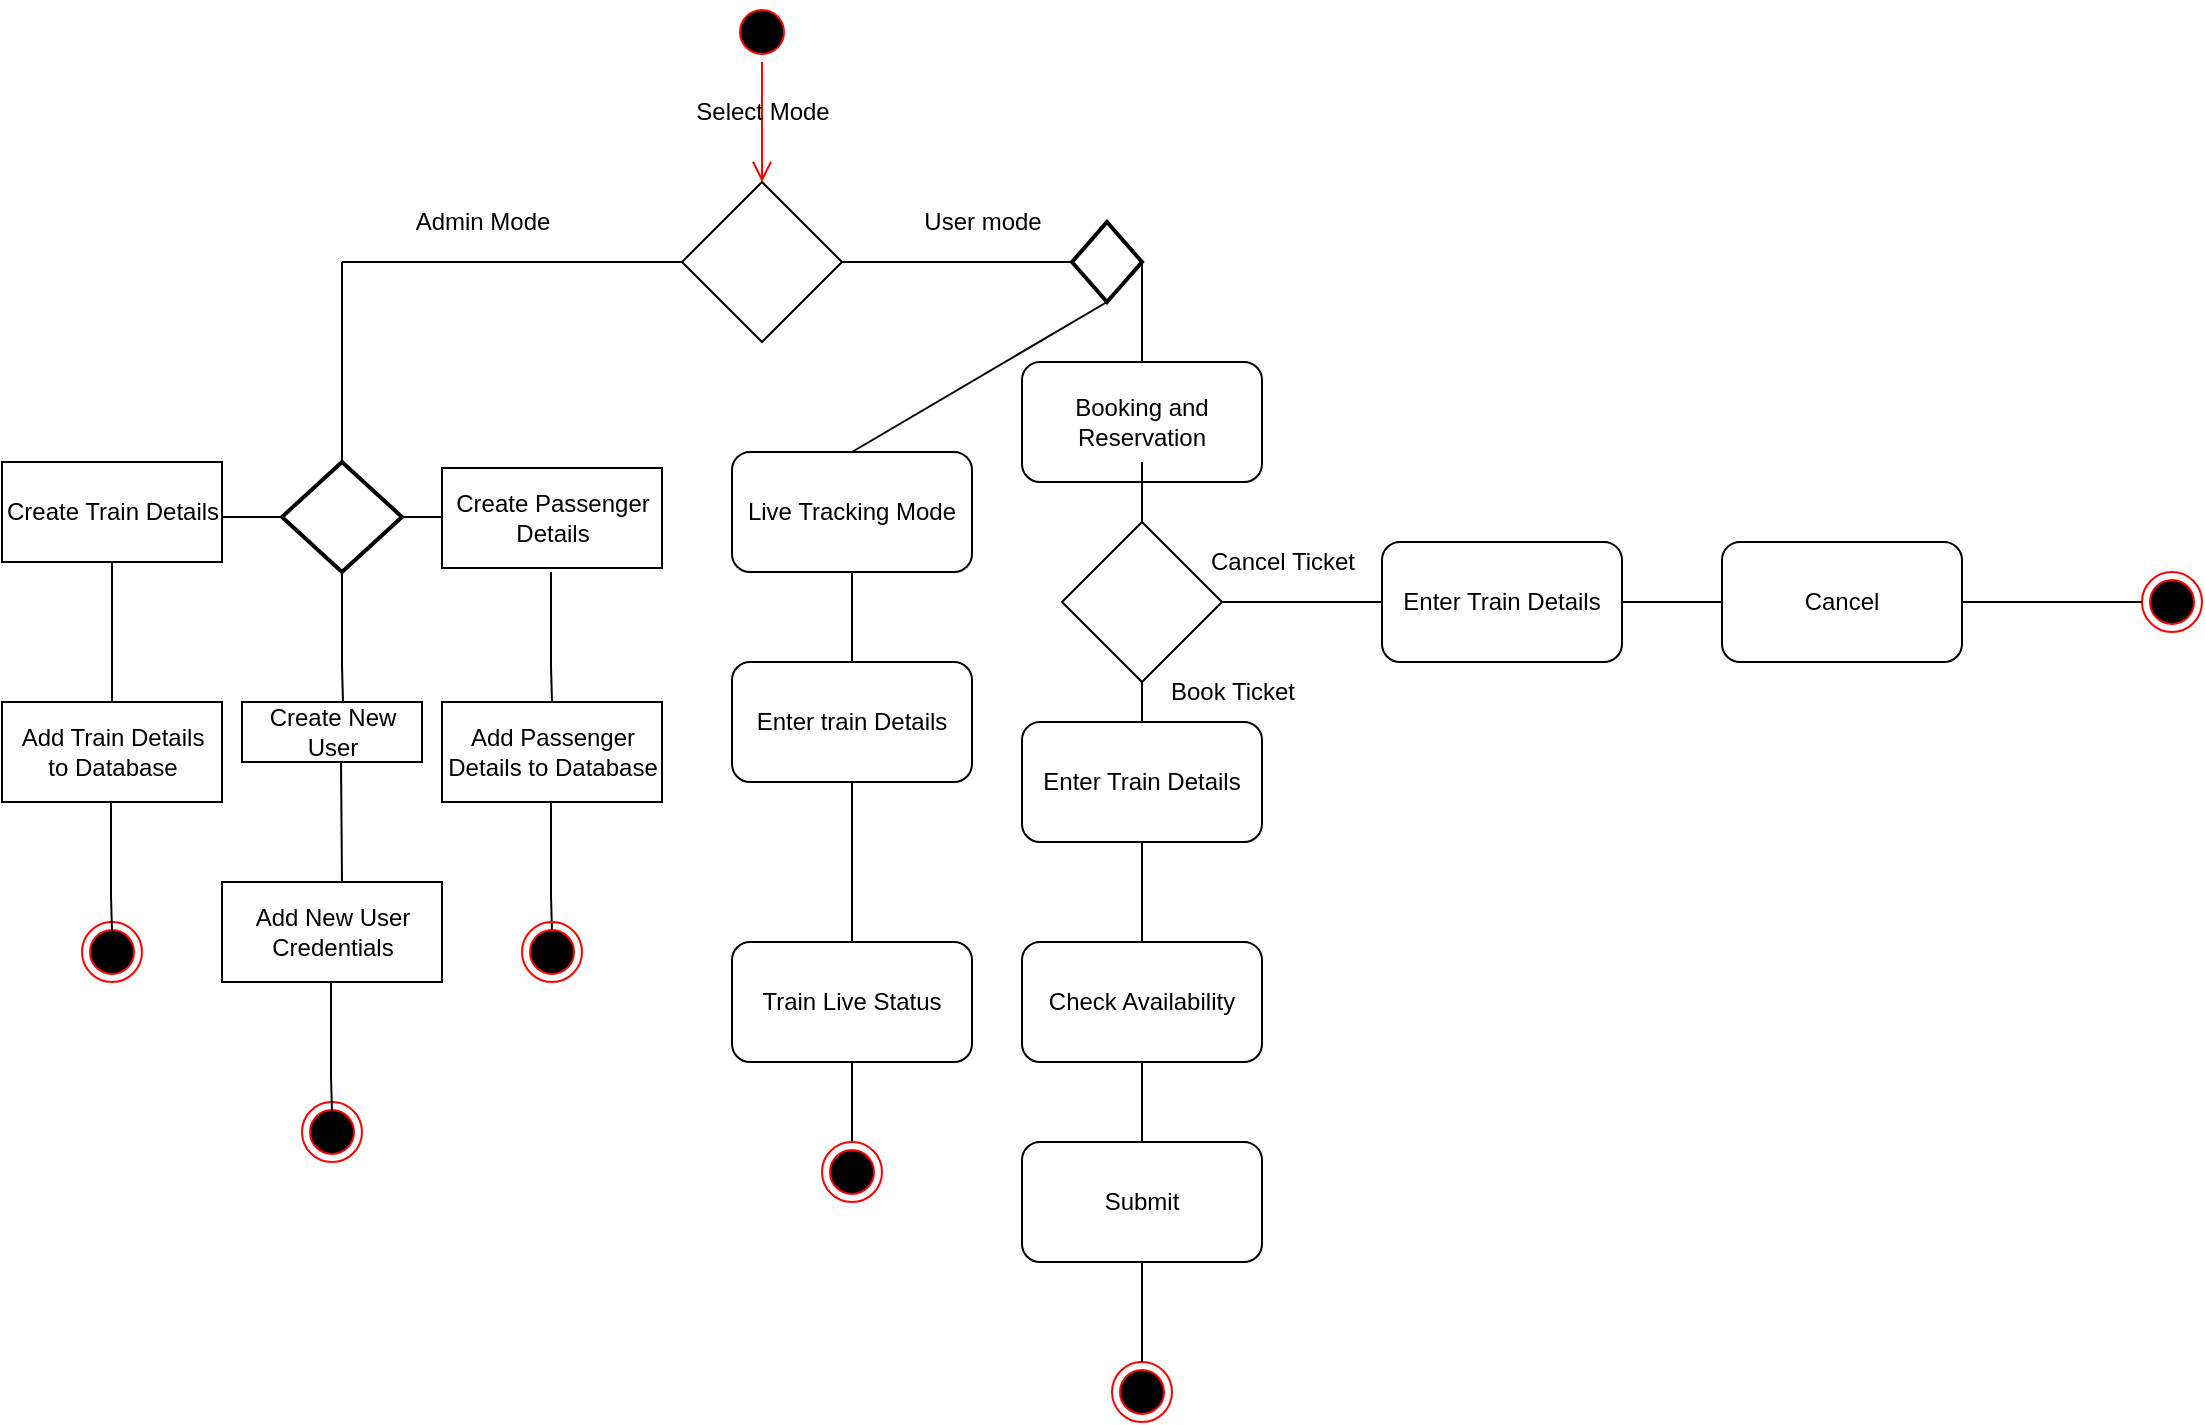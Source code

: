 <mxfile version="20.7.2" type="device"><diagram id="OGbTBXCRPbTNKmV93uHc" name="Page-1"><mxGraphModel dx="794" dy="509" grid="1" gridSize="10" guides="1" tooltips="1" connect="1" arrows="1" fold="1" page="1" pageScale="1" pageWidth="850" pageHeight="1100" math="0" shadow="0"><root><mxCell id="0"/><mxCell id="1" parent="0"/><mxCell id="kabS66B_8u4Qb5QH0203-1" value="" style="ellipse;html=1;shape=startState;fillColor=#000000;strokeColor=#ff0000;" parent="1" vertex="1"><mxGeometry x="395" y="310" width="30" height="30" as="geometry"/></mxCell><mxCell id="kabS66B_8u4Qb5QH0203-2" value="" style="edgeStyle=orthogonalEdgeStyle;html=1;verticalAlign=bottom;endArrow=open;endSize=8;strokeColor=#ff0000;rounded=0;" parent="1" source="kabS66B_8u4Qb5QH0203-1" edge="1"><mxGeometry relative="1" as="geometry"><mxPoint x="410" y="400" as="targetPoint"/></mxGeometry></mxCell><mxCell id="kabS66B_8u4Qb5QH0203-3" value="" style="rhombus;whiteSpace=wrap;html=1;" parent="1" vertex="1"><mxGeometry x="370" y="400" width="80" height="80" as="geometry"/></mxCell><mxCell id="kabS66B_8u4Qb5QH0203-5" value="Live Tracking Mode" style="rounded=1;whiteSpace=wrap;html=1;" parent="1" vertex="1"><mxGeometry x="395" y="535" width="120" height="60" as="geometry"/></mxCell><mxCell id="kabS66B_8u4Qb5QH0203-6" value="Booking and Reservation" style="rounded=1;whiteSpace=wrap;html=1;" parent="1" vertex="1"><mxGeometry x="540" y="490" width="120" height="60" as="geometry"/></mxCell><mxCell id="kabS66B_8u4Qb5QH0203-7" value="Enter train Details" style="rounded=1;whiteSpace=wrap;html=1;" parent="1" vertex="1"><mxGeometry x="395" y="640" width="120" height="60" as="geometry"/></mxCell><mxCell id="kabS66B_8u4Qb5QH0203-8" value="Enter Train Details" style="rounded=1;whiteSpace=wrap;html=1;" parent="1" vertex="1"><mxGeometry x="540" y="670" width="120" height="60" as="geometry"/></mxCell><mxCell id="kabS66B_8u4Qb5QH0203-9" value="" style="rhombus;whiteSpace=wrap;html=1;" parent="1" vertex="1"><mxGeometry x="560" y="570" width="80" height="80" as="geometry"/></mxCell><mxCell id="kabS66B_8u4Qb5QH0203-11" value="Train Live Status" style="rounded=1;whiteSpace=wrap;html=1;" parent="1" vertex="1"><mxGeometry x="395" y="780" width="120" height="60" as="geometry"/></mxCell><mxCell id="kabS66B_8u4Qb5QH0203-12" value="Check Availability" style="rounded=1;whiteSpace=wrap;html=1;" parent="1" vertex="1"><mxGeometry x="540" y="780" width="120" height="60" as="geometry"/></mxCell><mxCell id="kabS66B_8u4Qb5QH0203-13" value="Submit" style="rounded=1;whiteSpace=wrap;html=1;" parent="1" vertex="1"><mxGeometry x="540" y="880" width="120" height="60" as="geometry"/></mxCell><mxCell id="kabS66B_8u4Qb5QH0203-14" value="Enter Train Details" style="rounded=1;whiteSpace=wrap;html=1;" parent="1" vertex="1"><mxGeometry x="720" y="580" width="120" height="60" as="geometry"/></mxCell><mxCell id="kabS66B_8u4Qb5QH0203-15" value="Cancel" style="rounded=1;whiteSpace=wrap;html=1;" parent="1" vertex="1"><mxGeometry x="890" y="580" width="120" height="60" as="geometry"/></mxCell><mxCell id="kabS66B_8u4Qb5QH0203-19" value="" style="endArrow=none;html=1;rounded=0;entryX=0;entryY=0.5;entryDx=0;entryDy=0;" parent="1" target="kabS66B_8u4Qb5QH0203-3" edge="1"><mxGeometry width="50" height="50" relative="1" as="geometry"><mxPoint x="200" y="440" as="sourcePoint"/><mxPoint x="250" y="390" as="targetPoint"/></mxGeometry></mxCell><mxCell id="kabS66B_8u4Qb5QH0203-21" value="" style="endArrow=none;html=1;rounded=0;exitX=0.5;exitY=0;exitDx=0;exitDy=0;entryX=0.5;entryY=1;entryDx=0;entryDy=0;" parent="1" source="kabS66B_8u4Qb5QH0203-7" edge="1" target="kabS66B_8u4Qb5QH0203-5"><mxGeometry width="50" height="50" relative="1" as="geometry"><mxPoint x="150" y="590" as="sourcePoint"/><mxPoint x="200" y="540" as="targetPoint"/></mxGeometry></mxCell><mxCell id="kabS66B_8u4Qb5QH0203-24" value="" style="endArrow=none;html=1;rounded=0;exitX=0.5;exitY=0;exitDx=0;exitDy=0;entryX=0.5;entryY=1;entryDx=0;entryDy=0;" parent="1" source="kabS66B_8u4Qb5QH0203-11" edge="1" target="kabS66B_8u4Qb5QH0203-7"><mxGeometry width="50" height="50" relative="1" as="geometry"><mxPoint x="150" y="820" as="sourcePoint"/><mxPoint x="200" y="770" as="targetPoint"/></mxGeometry></mxCell><mxCell id="kabS66B_8u4Qb5QH0203-25" value="" style="endArrow=none;html=1;rounded=0;" parent="1" edge="1"><mxGeometry width="50" height="50" relative="1" as="geometry"><mxPoint x="450" y="440" as="sourcePoint"/><mxPoint x="600" y="440" as="targetPoint"/></mxGeometry></mxCell><mxCell id="kabS66B_8u4Qb5QH0203-26" value="" style="endArrow=none;html=1;rounded=0;exitX=0.5;exitY=0;exitDx=0;exitDy=0;" parent="1" source="kabS66B_8u4Qb5QH0203-6" edge="1"><mxGeometry width="50" height="50" relative="1" as="geometry"><mxPoint x="550" y="490" as="sourcePoint"/><mxPoint x="600" y="440" as="targetPoint"/></mxGeometry></mxCell><mxCell id="kabS66B_8u4Qb5QH0203-27" value="" style="endArrow=none;html=1;rounded=0;exitX=0.5;exitY=0;exitDx=0;exitDy=0;" parent="1" source="kabS66B_8u4Qb5QH0203-9" edge="1"><mxGeometry width="50" height="50" relative="1" as="geometry"><mxPoint x="550" y="590" as="sourcePoint"/><mxPoint x="600" y="540" as="targetPoint"/></mxGeometry></mxCell><mxCell id="kabS66B_8u4Qb5QH0203-28" value="" style="endArrow=none;html=1;rounded=0;exitX=0.5;exitY=0;exitDx=0;exitDy=0;" parent="1" source="kabS66B_8u4Qb5QH0203-8" edge="1"><mxGeometry width="50" height="50" relative="1" as="geometry"><mxPoint x="550" y="700" as="sourcePoint"/><mxPoint x="600" y="650" as="targetPoint"/></mxGeometry></mxCell><mxCell id="kabS66B_8u4Qb5QH0203-29" value="" style="endArrow=none;html=1;rounded=0;entryX=0;entryY=0.5;entryDx=0;entryDy=0;" parent="1" target="kabS66B_8u4Qb5QH0203-14" edge="1"><mxGeometry width="50" height="50" relative="1" as="geometry"><mxPoint x="640" y="610" as="sourcePoint"/><mxPoint x="710" y="610" as="targetPoint"/></mxGeometry></mxCell><mxCell id="kabS66B_8u4Qb5QH0203-30" value="" style="endArrow=none;html=1;rounded=0;entryX=0;entryY=0.5;entryDx=0;entryDy=0;" parent="1" target="kabS66B_8u4Qb5QH0203-15" edge="1"><mxGeometry width="50" height="50" relative="1" as="geometry"><mxPoint x="840" y="610" as="sourcePoint"/><mxPoint x="890" y="560" as="targetPoint"/></mxGeometry></mxCell><mxCell id="kabS66B_8u4Qb5QH0203-31" value="" style="endArrow=none;html=1;rounded=0;exitX=0.5;exitY=0;exitDx=0;exitDy=0;" parent="1" source="kabS66B_8u4Qb5QH0203-12" edge="1"><mxGeometry width="50" height="50" relative="1" as="geometry"><mxPoint x="550" y="780" as="sourcePoint"/><mxPoint x="600" y="730" as="targetPoint"/></mxGeometry></mxCell><mxCell id="kabS66B_8u4Qb5QH0203-32" value="" style="endArrow=none;html=1;rounded=0;exitX=0.5;exitY=0;exitDx=0;exitDy=0;" parent="1" source="kabS66B_8u4Qb5QH0203-13" edge="1"><mxGeometry width="50" height="50" relative="1" as="geometry"><mxPoint x="600" y="870" as="sourcePoint"/><mxPoint x="600" y="840" as="targetPoint"/></mxGeometry></mxCell><mxCell id="kabS66B_8u4Qb5QH0203-33" value="" style="ellipse;html=1;shape=endState;fillColor=#000000;strokeColor=#ff0000;" parent="1" vertex="1"><mxGeometry x="585" y="990" width="30" height="30" as="geometry"/></mxCell><mxCell id="kabS66B_8u4Qb5QH0203-34" value="" style="ellipse;html=1;shape=endState;fillColor=#000000;strokeColor=#ff0000;" parent="1" vertex="1"><mxGeometry x="1100" y="595" width="30" height="30" as="geometry"/></mxCell><mxCell id="kabS66B_8u4Qb5QH0203-35" value="" style="ellipse;html=1;shape=endState;fillColor=#000000;strokeColor=#ff0000;" parent="1" vertex="1"><mxGeometry x="70" y="770" width="30" height="30" as="geometry"/></mxCell><mxCell id="kabS66B_8u4Qb5QH0203-38" value="" style="endArrow=none;html=1;rounded=0;entryX=0;entryY=0.5;entryDx=0;entryDy=0;" parent="1" target="kabS66B_8u4Qb5QH0203-34" edge="1"><mxGeometry width="50" height="50" relative="1" as="geometry"><mxPoint x="1010" y="610" as="sourcePoint"/><mxPoint x="1060" y="560" as="targetPoint"/></mxGeometry></mxCell><mxCell id="kabS66B_8u4Qb5QH0203-39" value="" style="endArrow=none;html=1;rounded=0;exitX=0.5;exitY=0;exitDx=0;exitDy=0;" parent="1" source="kabS66B_8u4Qb5QH0203-33" edge="1"><mxGeometry width="50" height="50" relative="1" as="geometry"><mxPoint x="550" y="990" as="sourcePoint"/><mxPoint x="600" y="940" as="targetPoint"/></mxGeometry></mxCell><mxCell id="kabS66B_8u4Qb5QH0203-41" value="Select Mode" style="text;html=1;align=center;verticalAlign=middle;resizable=0;points=[];autosize=1;strokeColor=none;fillColor=none;" parent="1" vertex="1"><mxGeometry x="365" y="350" width="90" height="30" as="geometry"/></mxCell><mxCell id="kabS66B_8u4Qb5QH0203-42" value="Admin Mode" style="text;html=1;align=center;verticalAlign=middle;resizable=0;points=[];autosize=1;strokeColor=none;fillColor=none;" parent="1" vertex="1"><mxGeometry x="225" y="405" width="90" height="30" as="geometry"/></mxCell><mxCell id="kabS66B_8u4Qb5QH0203-43" value="User mode" style="text;html=1;align=center;verticalAlign=middle;resizable=0;points=[];autosize=1;strokeColor=none;fillColor=none;" parent="1" vertex="1"><mxGeometry x="480" y="405" width="80" height="30" as="geometry"/></mxCell><mxCell id="kabS66B_8u4Qb5QH0203-44" value="Cancel Ticket" style="text;html=1;align=center;verticalAlign=middle;resizable=0;points=[];autosize=1;strokeColor=none;fillColor=none;" parent="1" vertex="1"><mxGeometry x="620" y="575" width="100" height="30" as="geometry"/></mxCell><mxCell id="kabS66B_8u4Qb5QH0203-45" value="Book Ticket" style="text;html=1;align=center;verticalAlign=middle;resizable=0;points=[];autosize=1;strokeColor=none;fillColor=none;" parent="1" vertex="1"><mxGeometry x="600" y="640" width="90" height="30" as="geometry"/></mxCell><mxCell id="46OZBM1BfYMxHyp6tA6t-1" value="" style="endArrow=none;html=1;rounded=0;exitX=0.5;exitY=0;exitDx=0;exitDy=0;exitPerimeter=0;" edge="1" parent="1" source="46OZBM1BfYMxHyp6tA6t-6"><mxGeometry width="50" height="50" relative="1" as="geometry"><mxPoint x="200" y="480" as="sourcePoint"/><mxPoint x="200" y="440" as="targetPoint"/><Array as="points"><mxPoint x="200" y="440"/></Array></mxGeometry></mxCell><mxCell id="46OZBM1BfYMxHyp6tA6t-2" value="" style="endArrow=none;html=1;rounded=0;entryX=0.5;entryY=1;entryDx=0;entryDy=0;entryPerimeter=0;" edge="1" parent="1" target="46OZBM1BfYMxHyp6tA6t-32"><mxGeometry width="50" height="50" relative="1" as="geometry"><mxPoint x="455" y="535" as="sourcePoint"/><mxPoint x="570" y="450" as="targetPoint"/></mxGeometry></mxCell><mxCell id="46OZBM1BfYMxHyp6tA6t-3" value="" style="endArrow=none;html=1;rounded=0;entryX=0.5;entryY=1;entryDx=0;entryDy=0;" edge="1" parent="1" target="kabS66B_8u4Qb5QH0203-11"><mxGeometry width="50" height="50" relative="1" as="geometry"><mxPoint x="455" y="880" as="sourcePoint"/><mxPoint x="340" y="770" as="targetPoint"/><Array as="points"><mxPoint x="455" y="870"/></Array></mxGeometry></mxCell><mxCell id="46OZBM1BfYMxHyp6tA6t-4" value="" style="ellipse;html=1;shape=endState;fillColor=#000000;strokeColor=#ff0000;" vertex="1" parent="1"><mxGeometry x="440" y="880" width="30" height="30" as="geometry"/></mxCell><mxCell id="46OZBM1BfYMxHyp6tA6t-5" value="Create Train Details" style="html=1;" vertex="1" parent="1"><mxGeometry x="30" y="540" width="110" height="50" as="geometry"/></mxCell><mxCell id="46OZBM1BfYMxHyp6tA6t-6" value="" style="strokeWidth=2;html=1;shape=mxgraph.flowchart.decision;whiteSpace=wrap;" vertex="1" parent="1"><mxGeometry x="170" y="540" width="60" height="55" as="geometry"/></mxCell><mxCell id="46OZBM1BfYMxHyp6tA6t-8" value="Create Passenger &lt;br&gt;Details" style="html=1;" vertex="1" parent="1"><mxGeometry x="250" y="543" width="110" height="50" as="geometry"/></mxCell><mxCell id="46OZBM1BfYMxHyp6tA6t-9" value="" style="line;strokeWidth=1;rotatable=0;dashed=0;labelPosition=right;align=left;verticalAlign=middle;spacingTop=0;spacingLeft=6;points=[];portConstraint=eastwest;" vertex="1" parent="1"><mxGeometry x="140" y="562.5" width="30" height="10" as="geometry"/></mxCell><mxCell id="46OZBM1BfYMxHyp6tA6t-10" value="" style="line;strokeWidth=1;rotatable=0;dashed=0;labelPosition=right;align=left;verticalAlign=middle;spacingTop=0;spacingLeft=6;points=[];portConstraint=eastwest;" vertex="1" parent="1"><mxGeometry x="230" y="562.5" width="20" height="10" as="geometry"/></mxCell><mxCell id="46OZBM1BfYMxHyp6tA6t-12" value="Add Train Details &lt;br&gt;to Database" style="html=1;" vertex="1" parent="1"><mxGeometry x="30" y="660" width="110" height="50" as="geometry"/></mxCell><mxCell id="46OZBM1BfYMxHyp6tA6t-13" value="Add Passenger &lt;br&gt;Details to Database" style="html=1;" vertex="1" parent="1"><mxGeometry x="250" y="660" width="110" height="50" as="geometry"/></mxCell><mxCell id="46OZBM1BfYMxHyp6tA6t-19" value="" style="endArrow=none;html=1;rounded=0;exitX=0.5;exitY=0;exitDx=0;exitDy=0;entryX=0.5;entryY=1;entryDx=0;entryDy=0;" edge="1" parent="1" source="46OZBM1BfYMxHyp6tA6t-12" target="46OZBM1BfYMxHyp6tA6t-5"><mxGeometry width="50" height="50" relative="1" as="geometry"><mxPoint x="110" y="673" as="sourcePoint"/><mxPoint x="110" y="593" as="targetPoint"/><Array as="points"/></mxGeometry></mxCell><mxCell id="46OZBM1BfYMxHyp6tA6t-20" value="" style="endArrow=none;html=1;rounded=0;entryX=0.5;entryY=1;entryDx=0;entryDy=0;" edge="1" parent="1"><mxGeometry width="50" height="50" relative="1" as="geometry"><mxPoint x="305" y="660" as="sourcePoint"/><mxPoint x="304.5" y="595" as="targetPoint"/><Array as="points"><mxPoint x="304.5" y="642"/></Array></mxGeometry></mxCell><mxCell id="46OZBM1BfYMxHyp6tA6t-22" value="" style="endArrow=none;html=1;rounded=0;entryX=0.5;entryY=1;entryDx=0;entryDy=0;" edge="1" parent="1"><mxGeometry width="50" height="50" relative="1" as="geometry"><mxPoint x="85" y="775" as="sourcePoint"/><mxPoint x="84.5" y="710" as="targetPoint"/><Array as="points"><mxPoint x="84.5" y="757"/></Array></mxGeometry></mxCell><mxCell id="46OZBM1BfYMxHyp6tA6t-23" value="" style="endArrow=none;html=1;rounded=0;entryX=0.5;entryY=1;entryDx=0;entryDy=0;" edge="1" parent="1"><mxGeometry width="50" height="50" relative="1" as="geometry"><mxPoint x="305" y="775" as="sourcePoint"/><mxPoint x="304.5" y="710" as="targetPoint"/><Array as="points"><mxPoint x="304.5" y="757"/></Array></mxGeometry></mxCell><mxCell id="46OZBM1BfYMxHyp6tA6t-25" value="" style="ellipse;html=1;shape=endState;fillColor=#000000;strokeColor=#ff0000;" vertex="1" parent="1"><mxGeometry x="290" y="770" width="30" height="30" as="geometry"/></mxCell><mxCell id="46OZBM1BfYMxHyp6tA6t-26" value="" style="endArrow=none;html=1;rounded=0;entryX=0.5;entryY=1;entryDx=0;entryDy=0;" edge="1" parent="1"><mxGeometry width="50" height="50" relative="1" as="geometry"><mxPoint x="200.5" y="660" as="sourcePoint"/><mxPoint x="200" y="595" as="targetPoint"/><Array as="points"><mxPoint x="200" y="642"/></Array></mxGeometry></mxCell><mxCell id="46OZBM1BfYMxHyp6tA6t-27" value="Create New &lt;br&gt;User" style="html=1;" vertex="1" parent="1"><mxGeometry x="150" y="660" width="90" height="30" as="geometry"/></mxCell><mxCell id="46OZBM1BfYMxHyp6tA6t-28" value="" style="ellipse;html=1;shape=endState;fillColor=#000000;strokeColor=#ff0000;" vertex="1" parent="1"><mxGeometry x="180" y="860" width="30" height="30" as="geometry"/></mxCell><mxCell id="46OZBM1BfYMxHyp6tA6t-29" value="Add New User &lt;br&gt;Credentials" style="html=1;" vertex="1" parent="1"><mxGeometry x="140" y="750" width="110" height="50" as="geometry"/></mxCell><mxCell id="46OZBM1BfYMxHyp6tA6t-30" value="" style="endArrow=none;html=1;rounded=0;entryX=0.5;entryY=1;entryDx=0;entryDy=0;" edge="1" parent="1"><mxGeometry width="50" height="50" relative="1" as="geometry"><mxPoint x="195" y="865" as="sourcePoint"/><mxPoint x="194.5" y="800" as="targetPoint"/><Array as="points"><mxPoint x="194.5" y="847"/></Array></mxGeometry></mxCell><mxCell id="46OZBM1BfYMxHyp6tA6t-31" value="" style="endArrow=none;html=1;rounded=0;entryX=0.5;entryY=1;entryDx=0;entryDy=0;" edge="1" parent="1"><mxGeometry width="50" height="50" relative="1" as="geometry"><mxPoint x="200" y="750" as="sourcePoint"/><mxPoint x="199.5" y="690" as="targetPoint"/><Array as="points"/></mxGeometry></mxCell><mxCell id="46OZBM1BfYMxHyp6tA6t-32" value="" style="strokeWidth=2;html=1;shape=mxgraph.flowchart.decision;whiteSpace=wrap;" vertex="1" parent="1"><mxGeometry x="565" y="420" width="35" height="40" as="geometry"/></mxCell></root></mxGraphModel></diagram></mxfile>